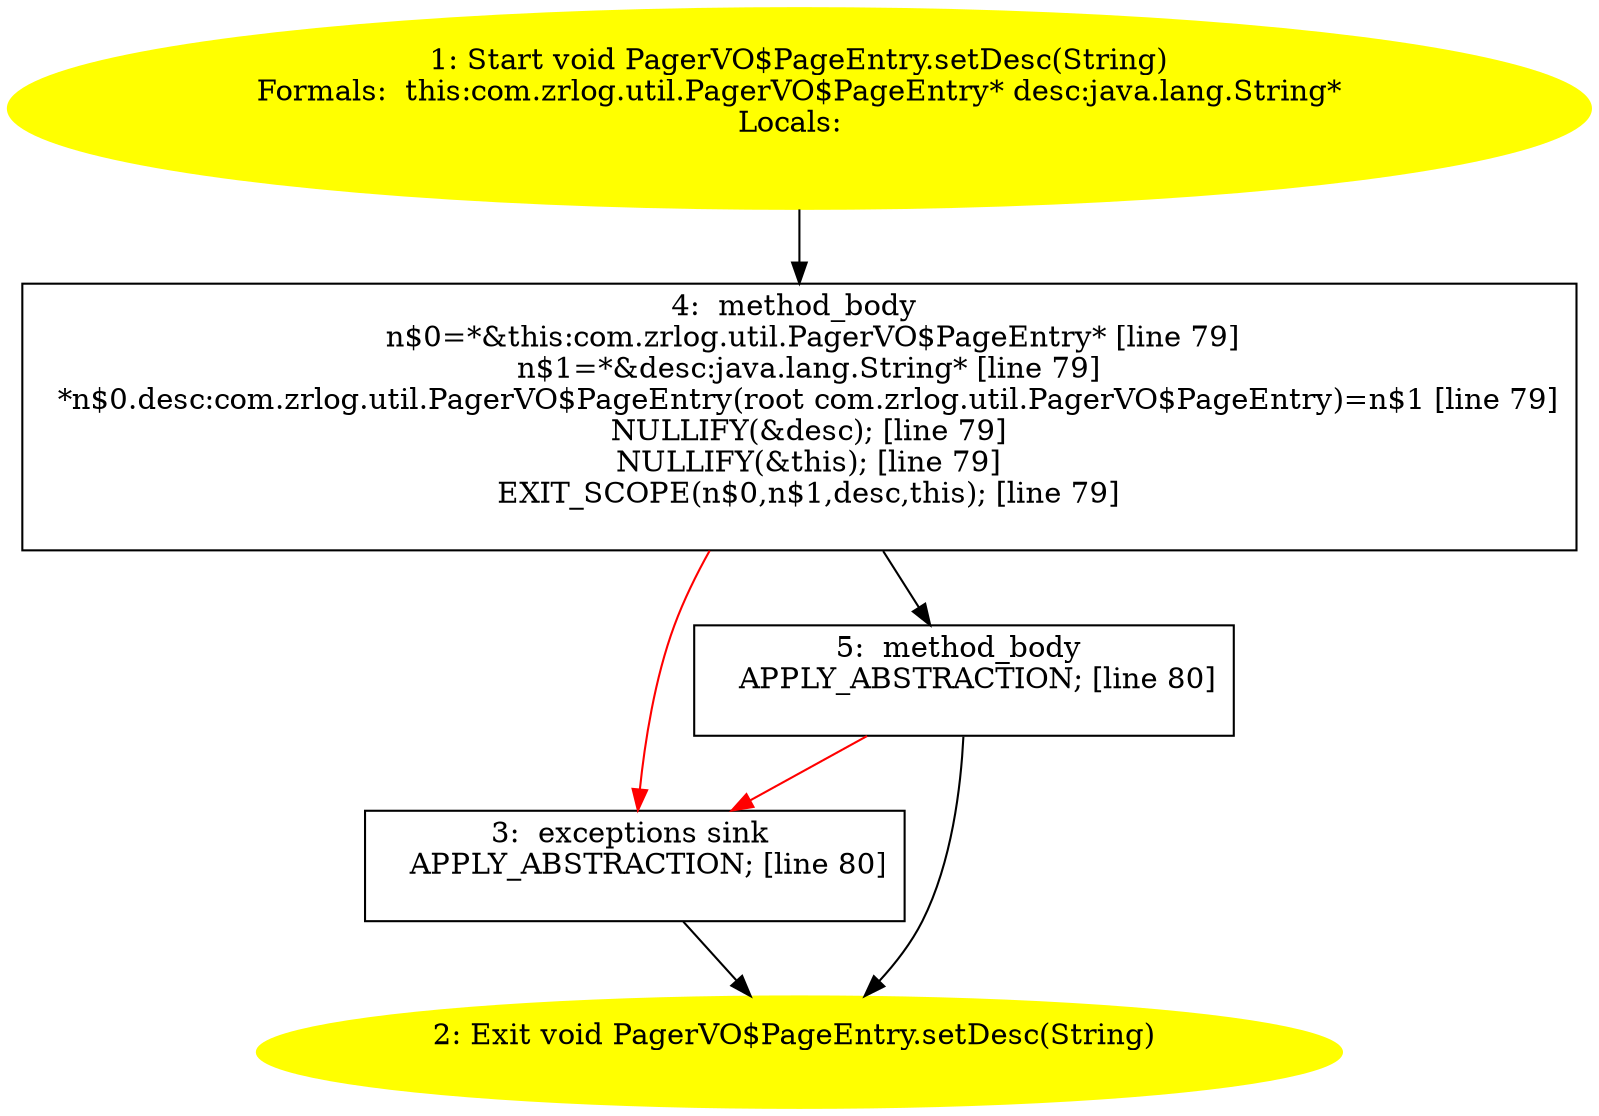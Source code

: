 /* @generated */
digraph cfg {
"com.zrlog.util.PagerVO$PageEntry.setDesc(java.lang.String):void.6d287c57832f576f1071a05b48cec2ae_1" [label="1: Start void PagerVO$PageEntry.setDesc(String)\nFormals:  this:com.zrlog.util.PagerVO$PageEntry* desc:java.lang.String*\nLocals:  \n  " color=yellow style=filled]
	

	 "com.zrlog.util.PagerVO$PageEntry.setDesc(java.lang.String):void.6d287c57832f576f1071a05b48cec2ae_1" -> "com.zrlog.util.PagerVO$PageEntry.setDesc(java.lang.String):void.6d287c57832f576f1071a05b48cec2ae_4" ;
"com.zrlog.util.PagerVO$PageEntry.setDesc(java.lang.String):void.6d287c57832f576f1071a05b48cec2ae_2" [label="2: Exit void PagerVO$PageEntry.setDesc(String) \n  " color=yellow style=filled]
	

"com.zrlog.util.PagerVO$PageEntry.setDesc(java.lang.String):void.6d287c57832f576f1071a05b48cec2ae_3" [label="3:  exceptions sink \n   APPLY_ABSTRACTION; [line 80]\n " shape="box"]
	

	 "com.zrlog.util.PagerVO$PageEntry.setDesc(java.lang.String):void.6d287c57832f576f1071a05b48cec2ae_3" -> "com.zrlog.util.PagerVO$PageEntry.setDesc(java.lang.String):void.6d287c57832f576f1071a05b48cec2ae_2" ;
"com.zrlog.util.PagerVO$PageEntry.setDesc(java.lang.String):void.6d287c57832f576f1071a05b48cec2ae_4" [label="4:  method_body \n   n$0=*&this:com.zrlog.util.PagerVO$PageEntry* [line 79]\n  n$1=*&desc:java.lang.String* [line 79]\n  *n$0.desc:com.zrlog.util.PagerVO$PageEntry(root com.zrlog.util.PagerVO$PageEntry)=n$1 [line 79]\n  NULLIFY(&desc); [line 79]\n  NULLIFY(&this); [line 79]\n  EXIT_SCOPE(n$0,n$1,desc,this); [line 79]\n " shape="box"]
	

	 "com.zrlog.util.PagerVO$PageEntry.setDesc(java.lang.String):void.6d287c57832f576f1071a05b48cec2ae_4" -> "com.zrlog.util.PagerVO$PageEntry.setDesc(java.lang.String):void.6d287c57832f576f1071a05b48cec2ae_5" ;
	 "com.zrlog.util.PagerVO$PageEntry.setDesc(java.lang.String):void.6d287c57832f576f1071a05b48cec2ae_4" -> "com.zrlog.util.PagerVO$PageEntry.setDesc(java.lang.String):void.6d287c57832f576f1071a05b48cec2ae_3" [color="red" ];
"com.zrlog.util.PagerVO$PageEntry.setDesc(java.lang.String):void.6d287c57832f576f1071a05b48cec2ae_5" [label="5:  method_body \n   APPLY_ABSTRACTION; [line 80]\n " shape="box"]
	

	 "com.zrlog.util.PagerVO$PageEntry.setDesc(java.lang.String):void.6d287c57832f576f1071a05b48cec2ae_5" -> "com.zrlog.util.PagerVO$PageEntry.setDesc(java.lang.String):void.6d287c57832f576f1071a05b48cec2ae_2" ;
	 "com.zrlog.util.PagerVO$PageEntry.setDesc(java.lang.String):void.6d287c57832f576f1071a05b48cec2ae_5" -> "com.zrlog.util.PagerVO$PageEntry.setDesc(java.lang.String):void.6d287c57832f576f1071a05b48cec2ae_3" [color="red" ];
}
